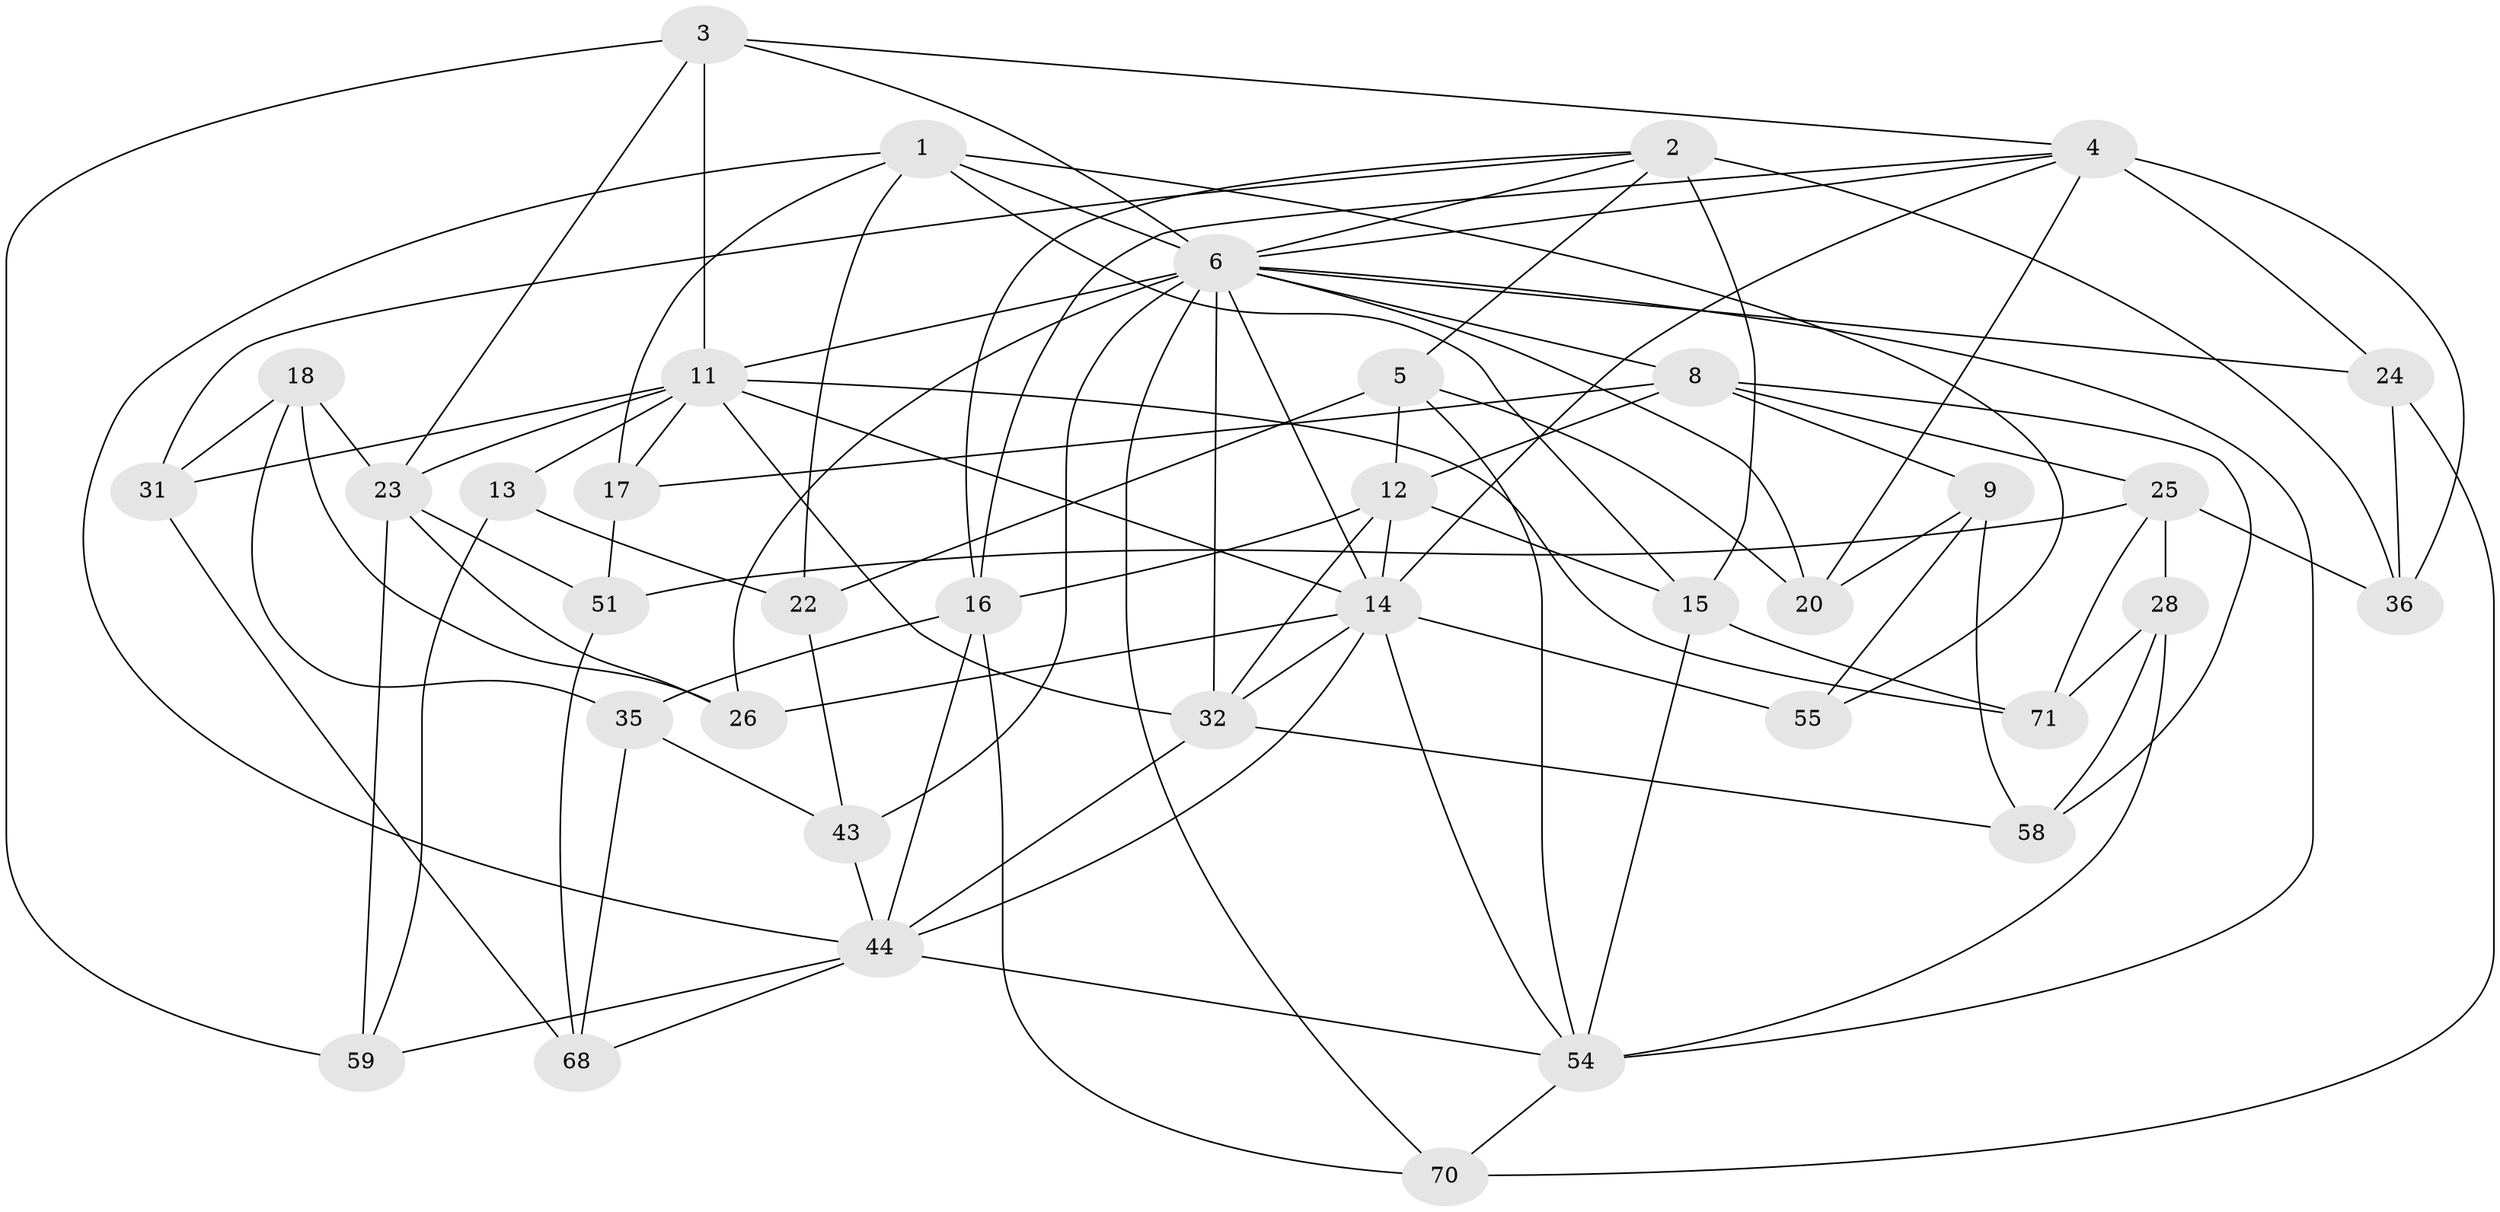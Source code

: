 // original degree distribution, {4: 1.0}
// Generated by graph-tools (version 1.1) at 2025/20/03/04/25 18:20:38]
// undirected, 37 vertices, 97 edges
graph export_dot {
graph [start="1"]
  node [color=gray90,style=filled];
  1 [super="+65"];
  2 [super="+7+37"];
  3 [super="+67"];
  4 [super="+38+42"];
  5 [super="+40+61"];
  6 [super="+49+10"];
  8 [super="+48+64"];
  9;
  11 [super="+19+47"];
  12 [super="+50"];
  13;
  14 [super="+29+41+60"];
  15 [super="+27"];
  16 [super="+21"];
  17;
  18;
  20 [super="+74"];
  22 [super="+45"];
  23 [super="+30"];
  24;
  25 [super="+39"];
  26;
  28 [super="+34"];
  31;
  32 [super="+72"];
  35;
  36 [super="+73"];
  43;
  44 [super="+53"];
  51;
  54 [super="+75+66"];
  55;
  58;
  59;
  68;
  70;
  71;
  1 -- 55;
  1 -- 17;
  1 -- 44;
  1 -- 6;
  1 -- 22;
  1 -- 15;
  2 -- 36 [weight=3];
  2 -- 5 [weight=2];
  2 -- 16;
  2 -- 31;
  2 -- 15 [weight=2];
  2 -- 6;
  3 -- 59;
  3 -- 11 [weight=2];
  3 -- 23;
  3 -- 4;
  3 -- 6;
  4 -- 20 [weight=2];
  4 -- 16;
  4 -- 6;
  4 -- 14;
  4 -- 24;
  4 -- 36;
  5 -- 22 [weight=2];
  5 -- 20 [weight=2];
  5 -- 12;
  5 -- 54;
  6 -- 20;
  6 -- 24;
  6 -- 11;
  6 -- 14;
  6 -- 32;
  6 -- 70;
  6 -- 8;
  6 -- 43;
  6 -- 54;
  6 -- 26;
  8 -- 17;
  8 -- 9;
  8 -- 58;
  8 -- 12;
  8 -- 25;
  9 -- 55;
  9 -- 58;
  9 -- 20;
  11 -- 17;
  11 -- 13;
  11 -- 71;
  11 -- 31;
  11 -- 32;
  11 -- 14;
  11 -- 23;
  12 -- 32;
  12 -- 16;
  12 -- 15;
  12 -- 14;
  13 -- 22 [weight=2];
  13 -- 59;
  14 -- 44;
  14 -- 32;
  14 -- 55 [weight=2];
  14 -- 54;
  14 -- 26;
  15 -- 54;
  15 -- 71;
  16 -- 70;
  16 -- 35;
  16 -- 44;
  17 -- 51;
  18 -- 35;
  18 -- 31;
  18 -- 26;
  18 -- 23;
  22 -- 43;
  23 -- 51;
  23 -- 59;
  23 -- 26;
  24 -- 36;
  24 -- 70;
  25 -- 28 [weight=2];
  25 -- 51;
  25 -- 71;
  25 -- 36;
  28 -- 54 [weight=2];
  28 -- 58;
  28 -- 71;
  31 -- 68;
  32 -- 44;
  32 -- 58;
  35 -- 43;
  35 -- 68;
  43 -- 44;
  44 -- 68;
  44 -- 54;
  44 -- 59;
  51 -- 68;
  54 -- 70;
}
